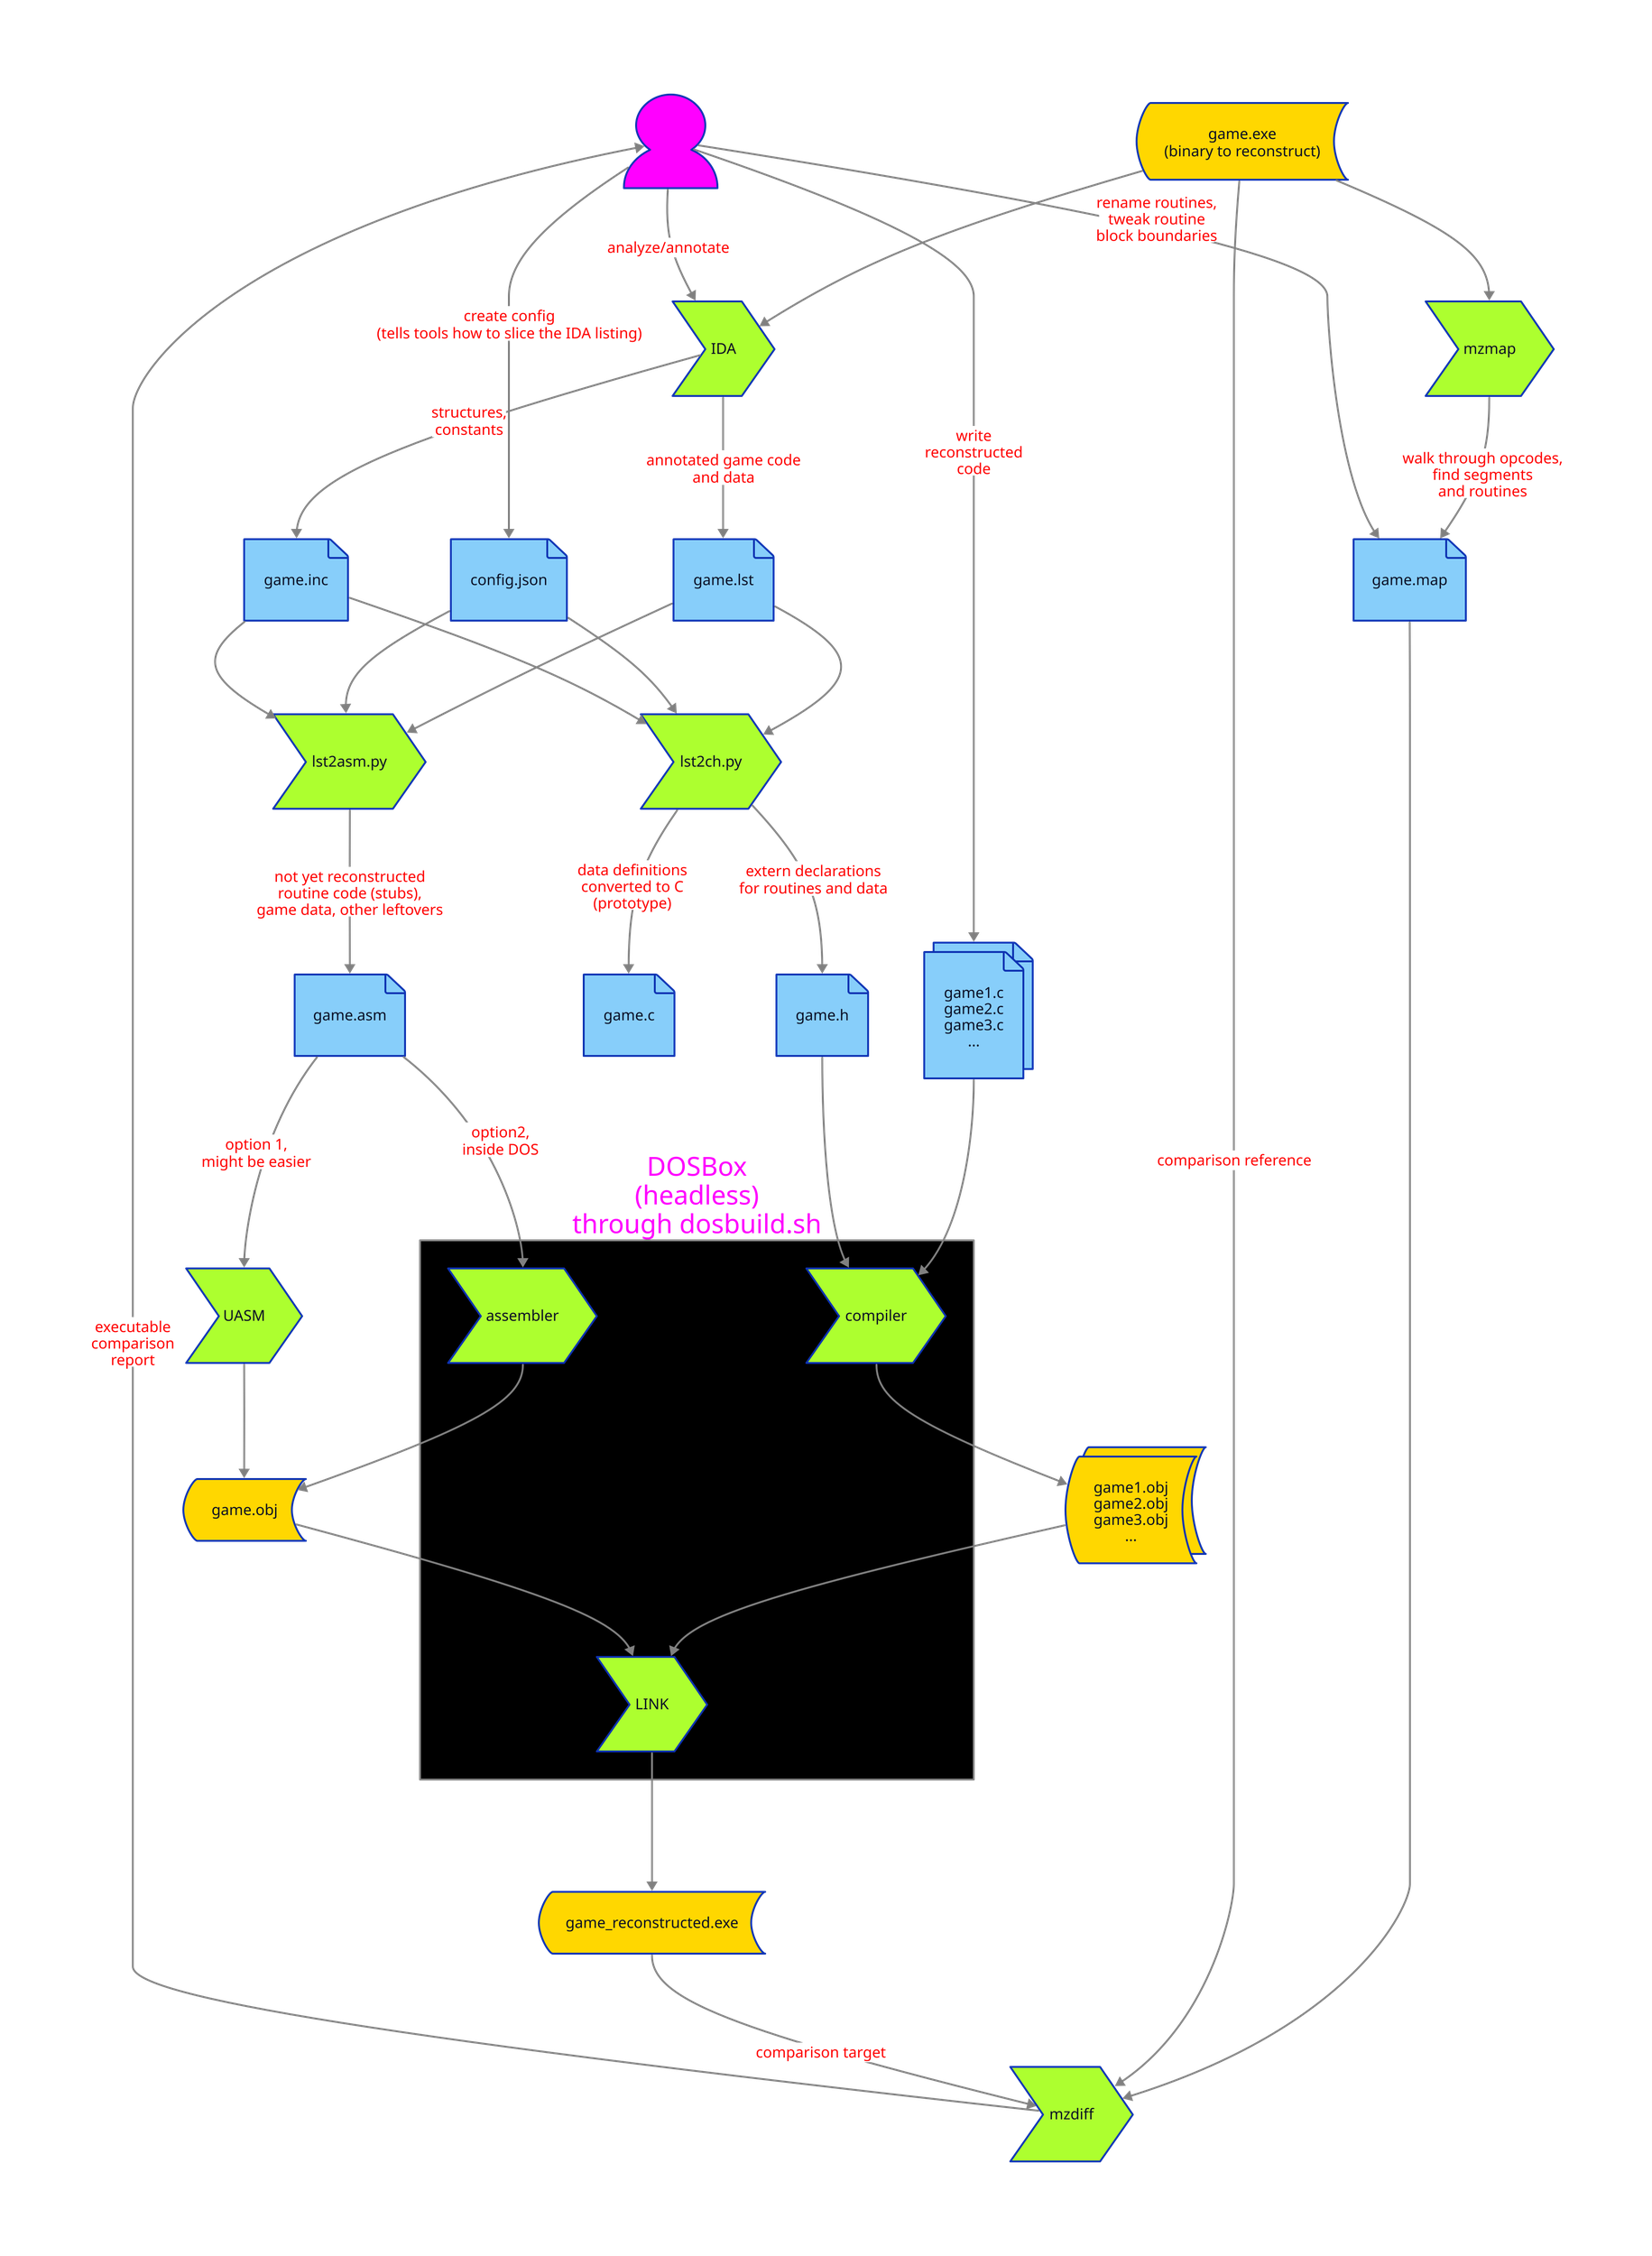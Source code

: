 # vars: {
#     d2-config: {
#         layout-engine: elk
#     }
# }

direction: down

style: { fill: transparent }

classes: {
    tool: {
        shape: step
        style: { fill: greenyellow }
    }
    text: {
        shape: page
        style: { fill: lightskyblue }
    }
    binary: {
        shape: stored_data
        style: { fill: gold }
    }
    cxn: {
        style: { 
            font-color: red 
            bold: true
            stroke: gray
        }
    }
}

ixp: "" { 
    shape: person 
    style: { 
        fill: fuchsia
        font-color: fuchsia
    }
}
game: game.exe\n(binary to reconstruct) { class: binary }
ida: IDA { class: tool }
mzmap: { class: tool }
mzdiff:  { class: tool }
map: game.map { class: text }
conf: config.json { class: text }
lst: game.lst { 
    class: text 
}
inc: game.inc { 
    class: text 
}
lst2ch: lst2ch.py { class: tool }
lst2asm: lst2asm.py  { class: tool }
header: game.h { class: text }
asm: game.asm { class: text }
source: game.c { class: text }
rc: {
    class: text
    style.multiple: true
    label: game1.c\ngame2.c\ngame3.c\n...
}
obj: {
    class: binary
    style.multiple: true
    label: game1.obj\ngame2.obj\ngame3.obj\n...
}
UASM: { class: tool }
asmobj: game.obj { class: binary }
rcexe: game_reconstructed.exe { class: binary }
dosbox: DOSBox\n(headless)\nthrough dosbuild.sh {
    style: { 
        font-color: fuchsia
        fill: black
        stroke: gray
    }
    msc: compiler { class: tool }
    masm: assembler { class: tool }
    lnk: LINK { class: tool }
}

game -> ida { class: cxn }
game -> mzmap { class: cxn }
ida -> lst: annotated game code\nand data { class: cxn }
ida -> inc: structures,\nconstants { class: cxn }
mzmap -> map: walk through opcodes,\nfind segments\nand routines { class: cxn }
lst -> lst2ch { class: cxn }
lst -> lst2asm { class: cxn }
lst2ch -> header: extern declarations\nfor routines and data { class: cxn }
lst2ch -> source: data definitions\nconverted to C\n(prototype) { class: cxn }
lst2asm -> asm: not yet reconstructed\nroutine code (stubs),\ngame data, other leftovers { class: cxn }
conf -> lst2ch { class: cxn }
conf -> lst2asm { class: cxn }
inc -> lst2ch { class: cxn }
inc -> lst2asm { class: cxn }
map -> mzdiff { class: cxn }
game -> mzdiff: comparison reference { class: cxn }
ixp -> map: rename routines,\ntweak routine\nblock boundaries { class: cxn }
ixp -> conf: create config\n(tells tools how to slice the IDA listing) { class: cxn }
ixp -> ida: analyze/annotate { class: cxn }
ixp -> rc: write\nreconstructed\ncode { class: cxn }
rc -> dosbox.msc { class: cxn }
header -> dosbox.msc { class: cxn }
asm -> UASM: option 1,\nmight be easier { class: cxn }
dosbox.msc -> obj { class: cxn }
asm -> dosbox.masm: option2,\ninside DOS { class: cxn }
dosbox.masm -> asmobj { class :cxn }
UASM -> asmobj { class: cxn }
obj -> dosbox.lnk { class: cxn }
asmobj -> dosbox.lnk { class: cxn }
dosbox.lnk -> rcexe { class: cxn }
rcexe -> mzdiff: comparison target { class: cxn }
mzdiff -> ixp: executable\ncomparison\nreport { class: cxn }